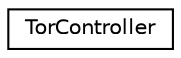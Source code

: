 digraph "Graphical Class Hierarchy"
{
  edge [fontname="Helvetica",fontsize="10",labelfontname="Helvetica",labelfontsize="10"];
  node [fontname="Helvetica",fontsize="10",shape=record];
  rankdir="LR";
  Node0 [label="TorController",height=0.2,width=0.4,color="black", fillcolor="white", style="filled",URL="$da/dd9/class_tor_controller.html",tooltip="Controller that connects to Tor control socket, authenticate, then create and maintain a ephemeral hi..."];
}
